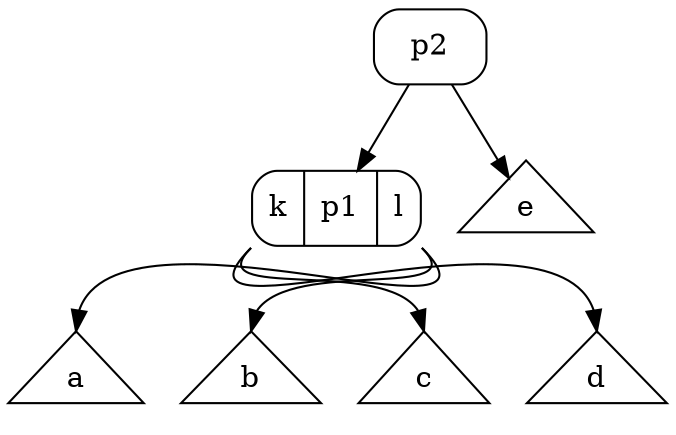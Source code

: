 // Fuse two adjacent 2-nodes (here node 1 and 2) and move one of the key from the parent down.
digraph G {
    node [ ordering = out ];
    p2 [ shape = Mrecord ];
    p2 -> k;
    p2 -> e;
    k [ shape = Mrecord, label = "<f1> k|<f2> p1|<f3> l" ];
    "k":f1 -> a [tailport = se, headport = n ];
    "k":f2 -> b [tailport = se, headport = n ];
    "k":f2 -> c [tailport = sw, headport = n ];
    "k":f3 -> d [tailport = sw, headport = n ];
    a [ shape = triangle ];
    b [ shape = triangle ];
    c [ shape = triangle ];
    d [ shape = triangle ];
    e [ shape = triangle ];
}
